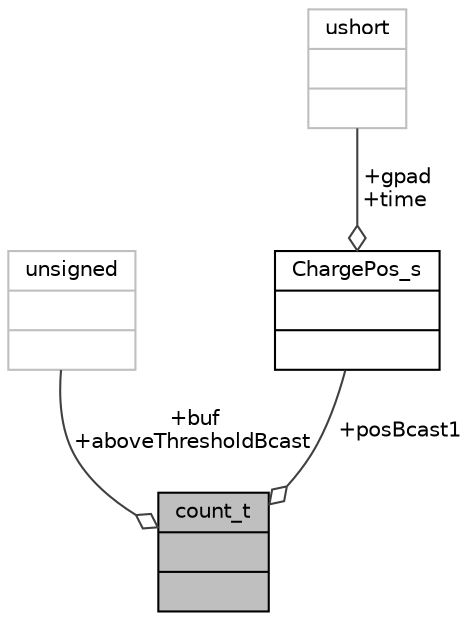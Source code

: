 digraph "count_t"
{
 // INTERACTIVE_SVG=YES
  bgcolor="transparent";
  edge [fontname="Helvetica",fontsize="10",labelfontname="Helvetica",labelfontsize="10"];
  node [fontname="Helvetica",fontsize="10",shape=record];
  Node1 [label="{count_t\n||}",height=0.2,width=0.4,color="black", fillcolor="grey75", style="filled", fontcolor="black"];
  Node2 -> Node1 [color="grey25",fontsize="10",style="solid",label=" +buf\n+aboveThresholdBcast" ,arrowhead="odiamond",fontname="Helvetica"];
  Node2 [label="{unsigned\n||}",height=0.2,width=0.4,color="grey75"];
  Node3 -> Node1 [color="grey25",fontsize="10",style="solid",label=" +posBcast1" ,arrowhead="odiamond",fontname="Helvetica"];
  Node3 [label="{ChargePos_s\n||}",height=0.2,width=0.4,color="black",URL="$dc/dbf/structChargePos__s.html"];
  Node4 -> Node3 [color="grey25",fontsize="10",style="solid",label=" +gpad\n+time" ,arrowhead="odiamond",fontname="Helvetica"];
  Node4 [label="{ushort\n||}",height=0.2,width=0.4,color="grey75"];
}

